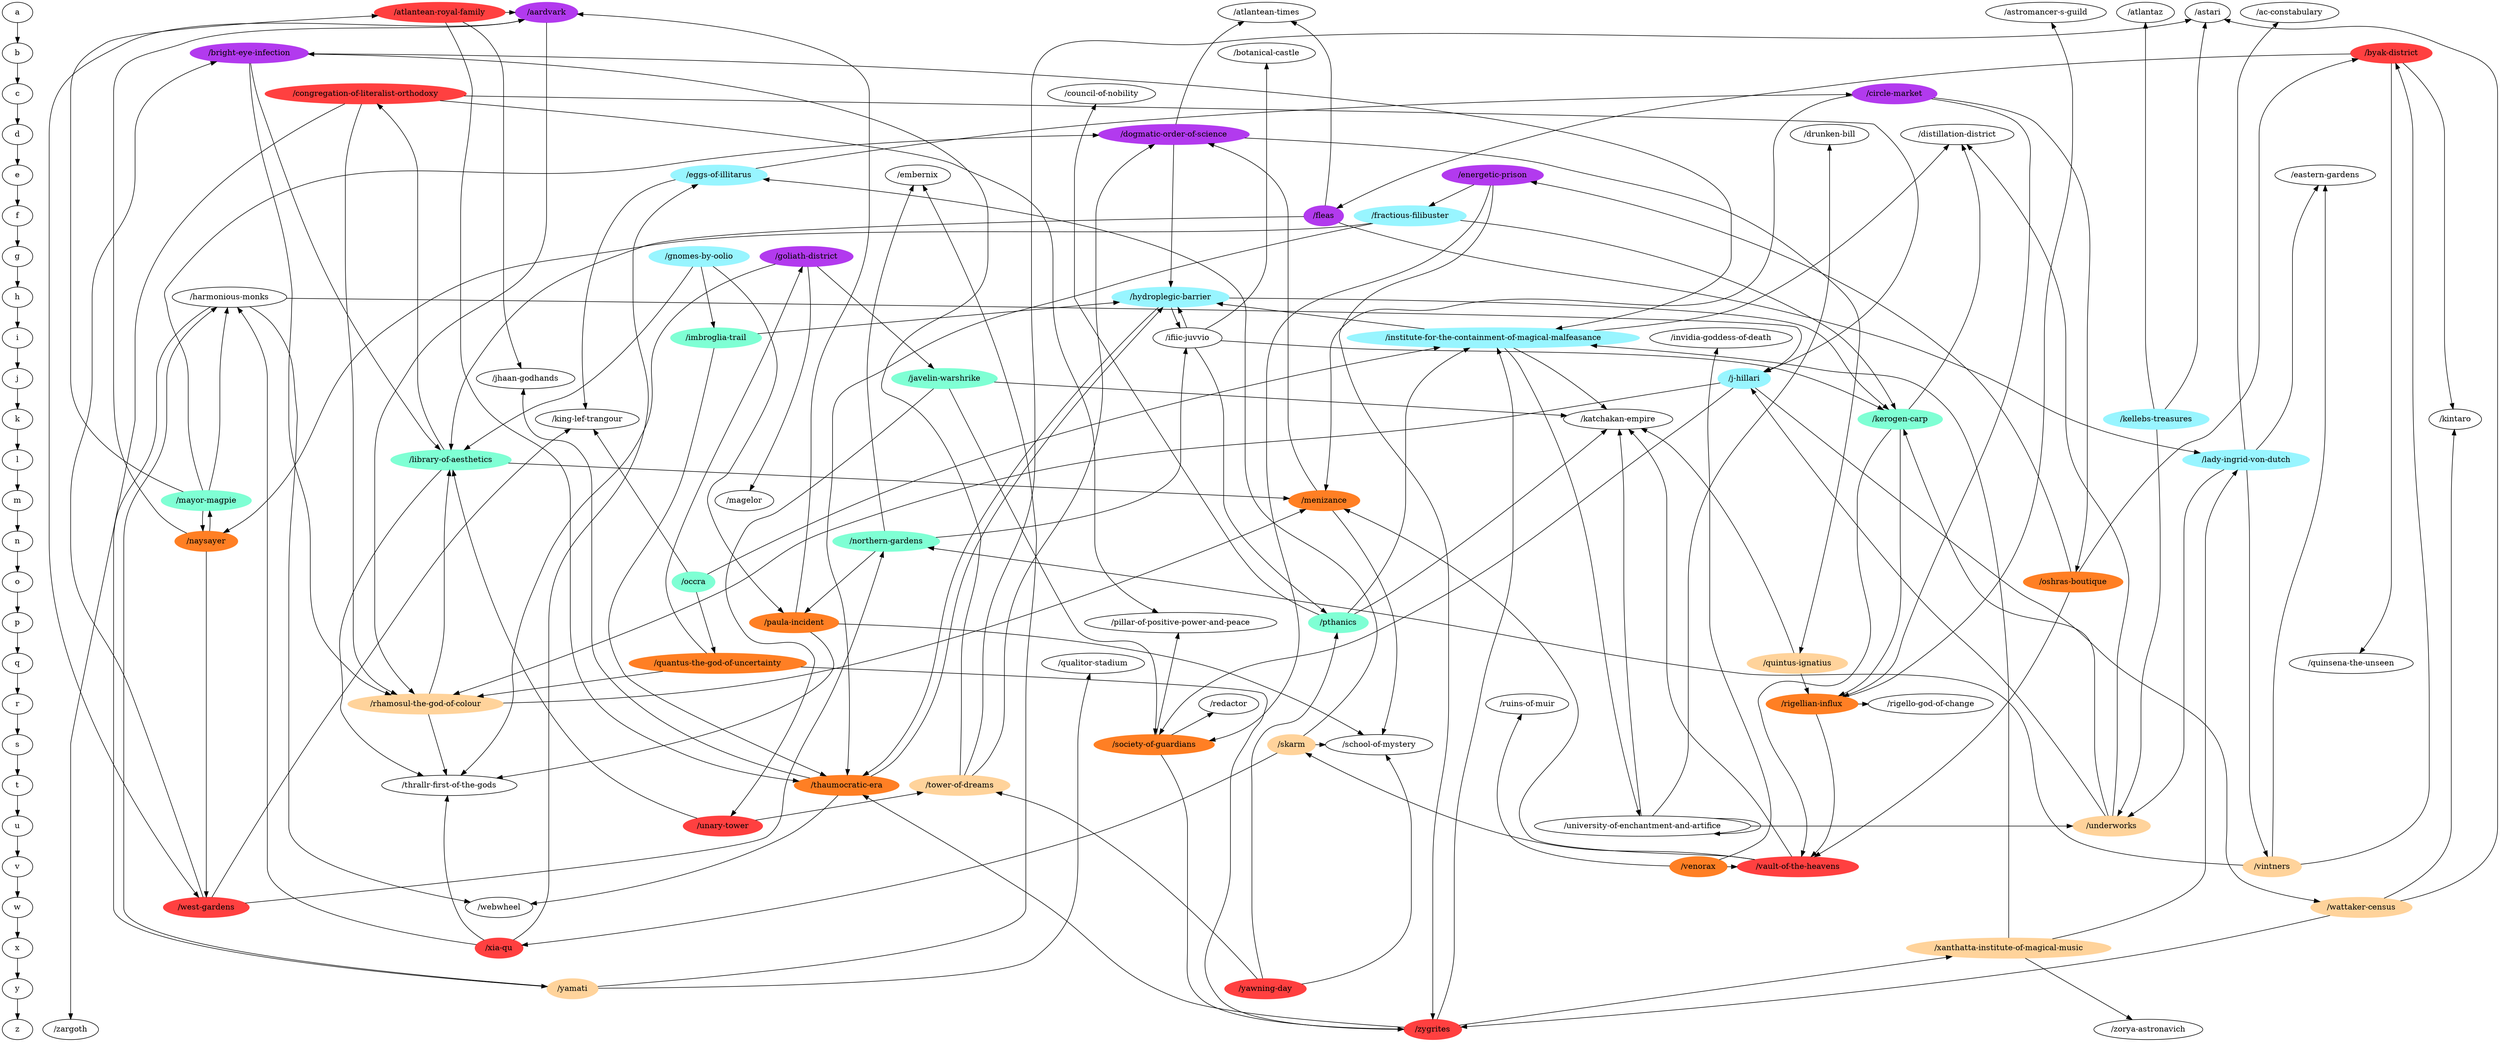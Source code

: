 digraph G {
a->b->c->d->e->f->g->h->i->j->k->l->m->n->o->p->q->r->s->t->u->v->w->x->y->z;
{ rank=same;
a;
"/atlantean-times";
"/atlantaz";
"/ac-constabulary";
"/astari";
"/astromancer-s-guild";
"/atlantean-royal-family" [color=brown1,style=filled];
"/aardvark" [color=darkorchid2,style=filled];
}
{ rank=same;
b;
"/botanical-castle";
"/bright-eye-infection" [color=darkorchid2,style=filled];
"/byak-district" [color=brown1,style=filled];
}
{ rank=same;
c;
"/council-of-nobility";
"/congregation-of-literalist-orthodoxy" [color=brown1,style=filled];
"/circle-market" [color=darkorchid2,style=filled];
}
{ rank=same;
d;
"/distillation-district";
"/drunken-bill";
"/dogmatic-order-of-science" [color=darkorchid2,style=filled];
}
{ rank=same;
e;
"/energetic-prison" [color=darkorchid2,style=filled];
"/eggs-of-illitarus" [color=cadetblue1,style=filled];
"/eastern-gardens";
"/embernix";
}
{ rank=same;
f;
"/fleas" [color=darkorchid2,style=filled];
"/fractious-filibuster" [color=cadetblue1,style=filled];
}
{ rank=same;
g;
"/goliath-district" [color=darkorchid2,style=filled];
"/gnomes-by-oolio" [color=cadetblue1,style=filled];
}
{ rank=same;
h;
"/harmonious-monks";
"/hydroplegic-barrier" [color=cadetblue1,style=filled];
}
{ rank=same;
i;
"/institute-for-the-containment-of-magical-malfeasance" [color=cadetblue1,style=filled];
"/imbroglia-trail" [color=aquamarine,style=filled];
"/ifiic-juvvio";
"/invidia-goddess-of-death";
}
{ rank=same;
j;
"/j-hillari" [color=cadetblue1,style=filled];
"/javelin-warshrike" [color=aquamarine,style=filled];
"/jhaan-godhands";
}
{ rank=same;
k;
"/kerogen-carp" [color=aquamarine,style=filled];
"/kintaro";
"/king-lef-trangour";
"/kellebs-treasures" [color=cadetblue1,style=filled];
"/katchakan-empire";
}
{ rank=same;
l;
"/lady-ingrid-von-dutch" [color=cadetblue1,style=filled];
"/library-of-aesthetics" [color=aquamarine,style=filled];
}
{ rank=same;
m;
"/mayor-magpie" [color=aquamarine,style=filled];
"/menizance" [color=chocolate1,style=filled];
"/magelor";
}
{ rank=same;
n;
"/naysayer" [color=chocolate1,style=filled];
"/northern-gardens" [color=aquamarine,style=filled];
}
{ rank=same;
o;
"/occra" [color=aquamarine,style=filled];
"/oshras-boutique" [color=chocolate1,style=filled];
}
{ rank=same;
p;
"/paula-incident" [color=chocolate1,style=filled];
"/pillar-of-positive-power-and-peace";
"/pthanics" [color=aquamarine,style=filled];
}
{ rank=same;
q;
"/quinsena-the-unseen";
"/quantus-the-god-of-uncertainty" [color=chocolate1,style=filled];
"/quintus-ignatius" [color=burlywood1,style=filled];
"/qualitor-stadium";
}
{ rank=same;
r;
"/redactor";
"/rhamosul-the-god-of-colour" [color=burlywood1,style=filled];
"/rigello-god-of-change";
"/rigellian-influx" [color=chocolate1,style=filled];
"/ruins-of-muir";
}
{ rank=same;
s;
"/skarm" [color=burlywood1,style=filled];
"/school-of-mystery";
"/society-of-guardians" [color=chocolate1,style=filled];
}
{ rank=same;
t;
"/thrallr-first-of-the-gods";
"/thaumocratic-era" [color=chocolate1,style=filled];
"/tower-of-dreams" [color=burlywood1,style=filled];
}
{ rank=same;
u;
"/underworks" [color=burlywood1,style=filled];
"/unary-tower" [color=brown1,style=filled];
"/university-of-enchantment-and-artifice";
}
{ rank=same;
v;
"/venorax" [color=chocolate1,style=filled];
"/vault-of-the-heavens" [color=brown1,style=filled];
"/vintners" [color=burlywood1,style=filled];
}
{ rank=same;
w;
"/wattaker-census" [color=burlywood1,style=filled];
"/west-gardens" [color=brown1,style=filled];
"/webwheel";
}
{ rank=same;
x;
"/xanthatta-institute-of-magical-music" [color=burlywood1,style=filled];
"/xia-qu" [color=brown1,style=filled];
}
{ rank=same;
y;
"/yamati" [color=burlywood1,style=filled];
"/yawning-day" [color=brown1,style=filled];
}
{ rank=same;
z;
"/zorya-astronavich";
"/zargoth";
"/zygrites" [color=brown1,style=filled];
}
"/occra" -> "/institute-for-the-containment-of-magical-malfeasance";
"/occra" -> "/king-lef-trangour";
"/occra" -> "/quantus-the-god-of-uncertainty";
"/underworks" -> "/j-hillari";
"/underworks" -> "/kerogen-carp";
"/underworks" -> "/distillation-district";
"/institute-for-the-containment-of-magical-malfeasance" -> "/distillation-district";
"/institute-for-the-containment-of-magical-malfeasance" -> "/hydroplegic-barrier";
"/institute-for-the-containment-of-magical-malfeasance" -> "/university-of-enchantment-and-artifice";
"/institute-for-the-containment-of-magical-malfeasance" -> "/katchakan-empire";
"/j-hillari" -> "/rhamosul-the-god-of-colour";
"/j-hillari" -> "/wattaker-census";
"/j-hillari" -> "/society-of-guardians";
"/harmonious-monks" -> "/j-hillari";
"/harmonious-monks" -> "/yamati";
"/harmonious-monks" -> "/webwheel";
"/unary-tower" -> "/tower-of-dreams";
"/unary-tower" -> "/library-of-aesthetics";
"/kerogen-carp" -> "/distillation-district";
"/kerogen-carp" -> "/vault-of-the-heavens";
"/kerogen-carp" -> "/rigellian-influx";
"/goliath-district" -> "/thrallr-first-of-the-gods";
"/goliath-district" -> "/javelin-warshrike";
"/goliath-district" -> "/magelor";
"/skarm" -> "/school-of-mystery";
"/skarm" -> "/eggs-of-illitarus";
"/skarm" -> "/xia-qu";
"/energetic-prison" -> "/society-of-guardians";
"/energetic-prison" -> "/zygrites";
"/energetic-prison" -> "/fractious-filibuster";
"/javelin-warshrike" -> "/unary-tower";
"/javelin-warshrike" -> "/society-of-guardians";
"/javelin-warshrike" -> "/katchakan-empire";
"/imbroglia-trail" -> "/thaumocratic-era";
"/imbroglia-trail" -> "/hydroplegic-barrier";
"/rhamosul-the-god-of-colour" -> "/thrallr-first-of-the-gods";
"/rhamosul-the-god-of-colour" -> "/library-of-aesthetics";
"/rhamosul-the-god-of-colour" -> "/menizance";
"/eggs-of-illitarus" -> "/king-lef-trangour";
"/eggs-of-illitarus" -> "/circle-market";
"/quantus-the-god-of-uncertainty" -> "/goliath-district";
"/quantus-the-god-of-uncertainty" -> "/rhamosul-the-god-of-colour";
"/quantus-the-god-of-uncertainty" -> "/zygrites";
"/venorax" -> "/vault-of-the-heavens";
"/venorax" -> "/ruins-of-muir";
"/venorax" -> "/invidia-goddess-of-death";
"/wattaker-census" -> "/kintaro";
"/wattaker-census" -> "/astari";
"/wattaker-census" -> "/zygrites";
"/kellebs-treasures" -> "/underworks";
"/kellebs-treasures" -> "/atlantaz";
"/kellebs-treasures" -> "/astari";
"/paula-incident" -> "/thrallr-first-of-the-gods";
"/paula-incident" -> "/school-of-mystery";
"/paula-incident" -> "/aardvark";
"/naysayer" -> "/west-gardens";
"/naysayer" -> "/mayor-magpie";
"/naysayer" -> "/aardvark";
"/lady-ingrid-von-dutch" -> "/underworks";
"/lady-ingrid-von-dutch" -> "/vintners";
"/lady-ingrid-von-dutch" -> "/ac-constabulary";
"/lady-ingrid-von-dutch" -> "/eastern-gardens";
"/ifiic-juvvio" -> "/botanical-castle";
"/ifiic-juvvio" -> "/kerogen-carp";
"/ifiic-juvvio" -> "/pthanics";
"/ifiic-juvvio" -> "/hydroplegic-barrier";
"/northern-gardens" -> "/paula-incident";
"/northern-gardens" -> "/ifiic-juvvio";
"/northern-gardens" -> "/embernix";
"/quintus-ignatius" -> "/rigellian-influx";
"/quintus-ignatius" -> "/katchakan-empire";
"/bright-eye-infection" -> "/institute-for-the-containment-of-magical-malfeasance";
"/bright-eye-infection" -> "/rhamosul-the-god-of-colour";
"/bright-eye-infection" -> "/library-of-aesthetics";
"/society-of-guardians" -> "/redactor";
"/society-of-guardians" -> "/pillar-of-positive-power-and-peace";
"/society-of-guardians" -> "/zygrites";
"/byak-district" -> "/kintaro";
"/byak-district" -> "/quinsena-the-unseen";
"/byak-district" -> "/fleas";
"/xanthatta-institute-of-magical-music" -> "/institute-for-the-containment-of-magical-malfeasance";
"/xanthatta-institute-of-magical-music" -> "/zorya-astronavich";
"/xanthatta-institute-of-magical-music" -> "/lady-ingrid-von-dutch";
"/vault-of-the-heavens" -> "/skarm";
"/vault-of-the-heavens" -> "/menizance";
"/vault-of-the-heavens" -> "/katchakan-empire";
"/west-gardens" -> "/king-lef-trangour";
"/west-gardens" -> "/northern-gardens";
"/west-gardens" -> "/bright-eye-infection";
"/vintners" -> "/northern-gardens";
"/vintners" -> "/byak-district";
"/vintners" -> "/eastern-gardens";
"/xia-qu" -> "/thrallr-first-of-the-gods";
"/xia-qu" -> "/harmonious-monks";
"/xia-qu" -> "/eggs-of-illitarus";
"/thaumocratic-era" -> "/jhaan-godhands";
"/thaumocratic-era" -> "/hydroplegic-barrier";
"/thaumocratic-era" -> "/webwheel";
"/mayor-magpie" -> "/harmonious-monks";
"/mayor-magpie" -> "/naysayer";
"/mayor-magpie" -> "/atlantean-royal-family";
"/mayor-magpie" -> "/dogmatic-order-of-science";
"/yamati" -> "/harmonious-monks";
"/yamati" -> "/embernix";
"/yamati" -> "/qualitor-stadium";
"/yawning-day" -> "/school-of-mystery";
"/yawning-day" -> "/tower-of-dreams";
"/yawning-day" -> "/pthanics";
"/tower-of-dreams" -> "/bright-eye-infection";
"/tower-of-dreams" -> "/astari";
"/tower-of-dreams" -> "/dogmatic-order-of-science";
"/zygrites" -> "/institute-for-the-containment-of-magical-malfeasance";
"/zygrites" -> "/xanthatta-institute-of-magical-music";
"/zygrites" -> "/thaumocratic-era";
"/atlantean-royal-family" -> "/jhaan-godhands";
"/atlantean-royal-family" -> "/thaumocratic-era";
"/atlantean-royal-family" -> "/aardvark";
"/oshras-boutique" -> "/energetic-prison";
"/oshras-boutique" -> "/byak-district";
"/oshras-boutique" -> "/vault-of-the-heavens";
"/fleas" -> "/atlantean-times";
"/fleas" -> "/lady-ingrid-von-dutch";
"/fleas" -> "/library-of-aesthetics";
"/pthanics" -> "/institute-for-the-containment-of-magical-malfeasance";
"/pthanics" -> "/council-of-nobility";
"/pthanics" -> "/katchakan-empire";
"/dogmatic-order-of-science" -> "/atlantean-times";
"/dogmatic-order-of-science" -> "/quintus-ignatius";
"/dogmatic-order-of-science" -> "/hydroplegic-barrier";
"/congregation-of-literalist-orthodoxy" -> "/j-hillari";
"/congregation-of-literalist-orthodoxy" -> "/zargoth";
"/congregation-of-literalist-orthodoxy" -> "/rhamosul-the-god-of-colour";
"/congregation-of-literalist-orthodoxy" -> "/pillar-of-positive-power-and-peace";
"/rigellian-influx" -> "/vault-of-the-heavens";
"/rigellian-influx" -> "/astromancer-s-guild";
"/rigellian-influx" -> "/rigello-god-of-change";
"/fractious-filibuster" -> "/kerogen-carp";
"/fractious-filibuster" -> "/naysayer";
"/fractious-filibuster" -> "/thaumocratic-era";
"/hydroplegic-barrier" -> "/kerogen-carp";
"/hydroplegic-barrier" -> "/ifiic-juvvio";
"/hydroplegic-barrier" -> "/thaumocratic-era";
"/gnomes-by-oolio" -> "/imbroglia-trail";
"/gnomes-by-oolio" -> "/paula-incident";
"/gnomes-by-oolio" -> "/library-of-aesthetics";
"/library-of-aesthetics" -> "/thrallr-first-of-the-gods";
"/library-of-aesthetics" -> "/congregation-of-literalist-orthodoxy";
"/library-of-aesthetics" -> "/menizance";
"/circle-market" -> "/oshras-boutique";
"/circle-market" -> "/rigellian-influx";
"/circle-market" -> "/menizance";
"/menizance" -> "/school-of-mystery";
"/menizance" -> "/dogmatic-order-of-science";
"/university-of-enchantment-and-artifice" -> "/underworks";
"/university-of-enchantment-and-artifice" -> "/drunken-bill";
"/university-of-enchantment-and-artifice" -> "/university-of-enchantment-and-artifice";
"/university-of-enchantment-and-artifice" -> "/katchakan-empire";
"/aardvark" -> "/rhamosul-the-god-of-colour";
"/aardvark" -> "/west-gardens";
}
